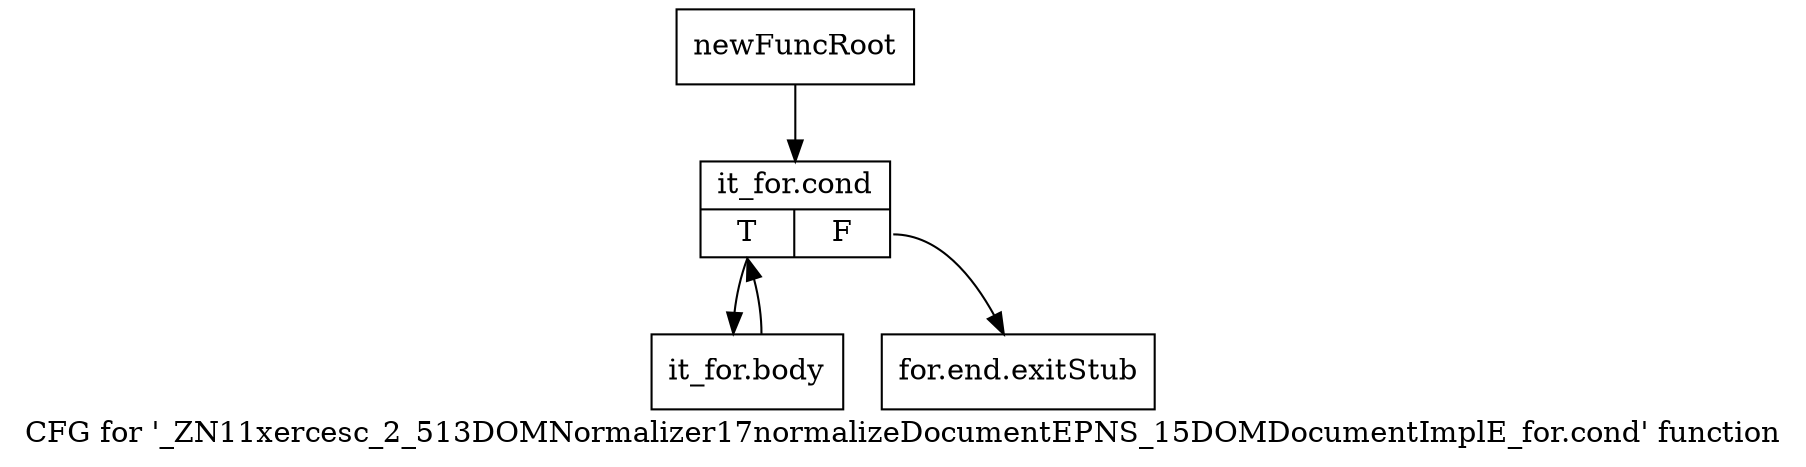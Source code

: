 digraph "CFG for '_ZN11xercesc_2_513DOMNormalizer17normalizeDocumentEPNS_15DOMDocumentImplE_for.cond' function" {
	label="CFG for '_ZN11xercesc_2_513DOMNormalizer17normalizeDocumentEPNS_15DOMDocumentImplE_for.cond' function";

	Node0x97c3ae0 [shape=record,label="{newFuncRoot}"];
	Node0x97c3ae0 -> Node0x97c3b80;
	Node0x97c3b30 [shape=record,label="{for.end.exitStub}"];
	Node0x97c3b80 [shape=record,label="{it_for.cond|{<s0>T|<s1>F}}"];
	Node0x97c3b80:s0 -> Node0x97c3bd0;
	Node0x97c3b80:s1 -> Node0x97c3b30;
	Node0x97c3bd0 [shape=record,label="{it_for.body}"];
	Node0x97c3bd0 -> Node0x97c3b80;
}
